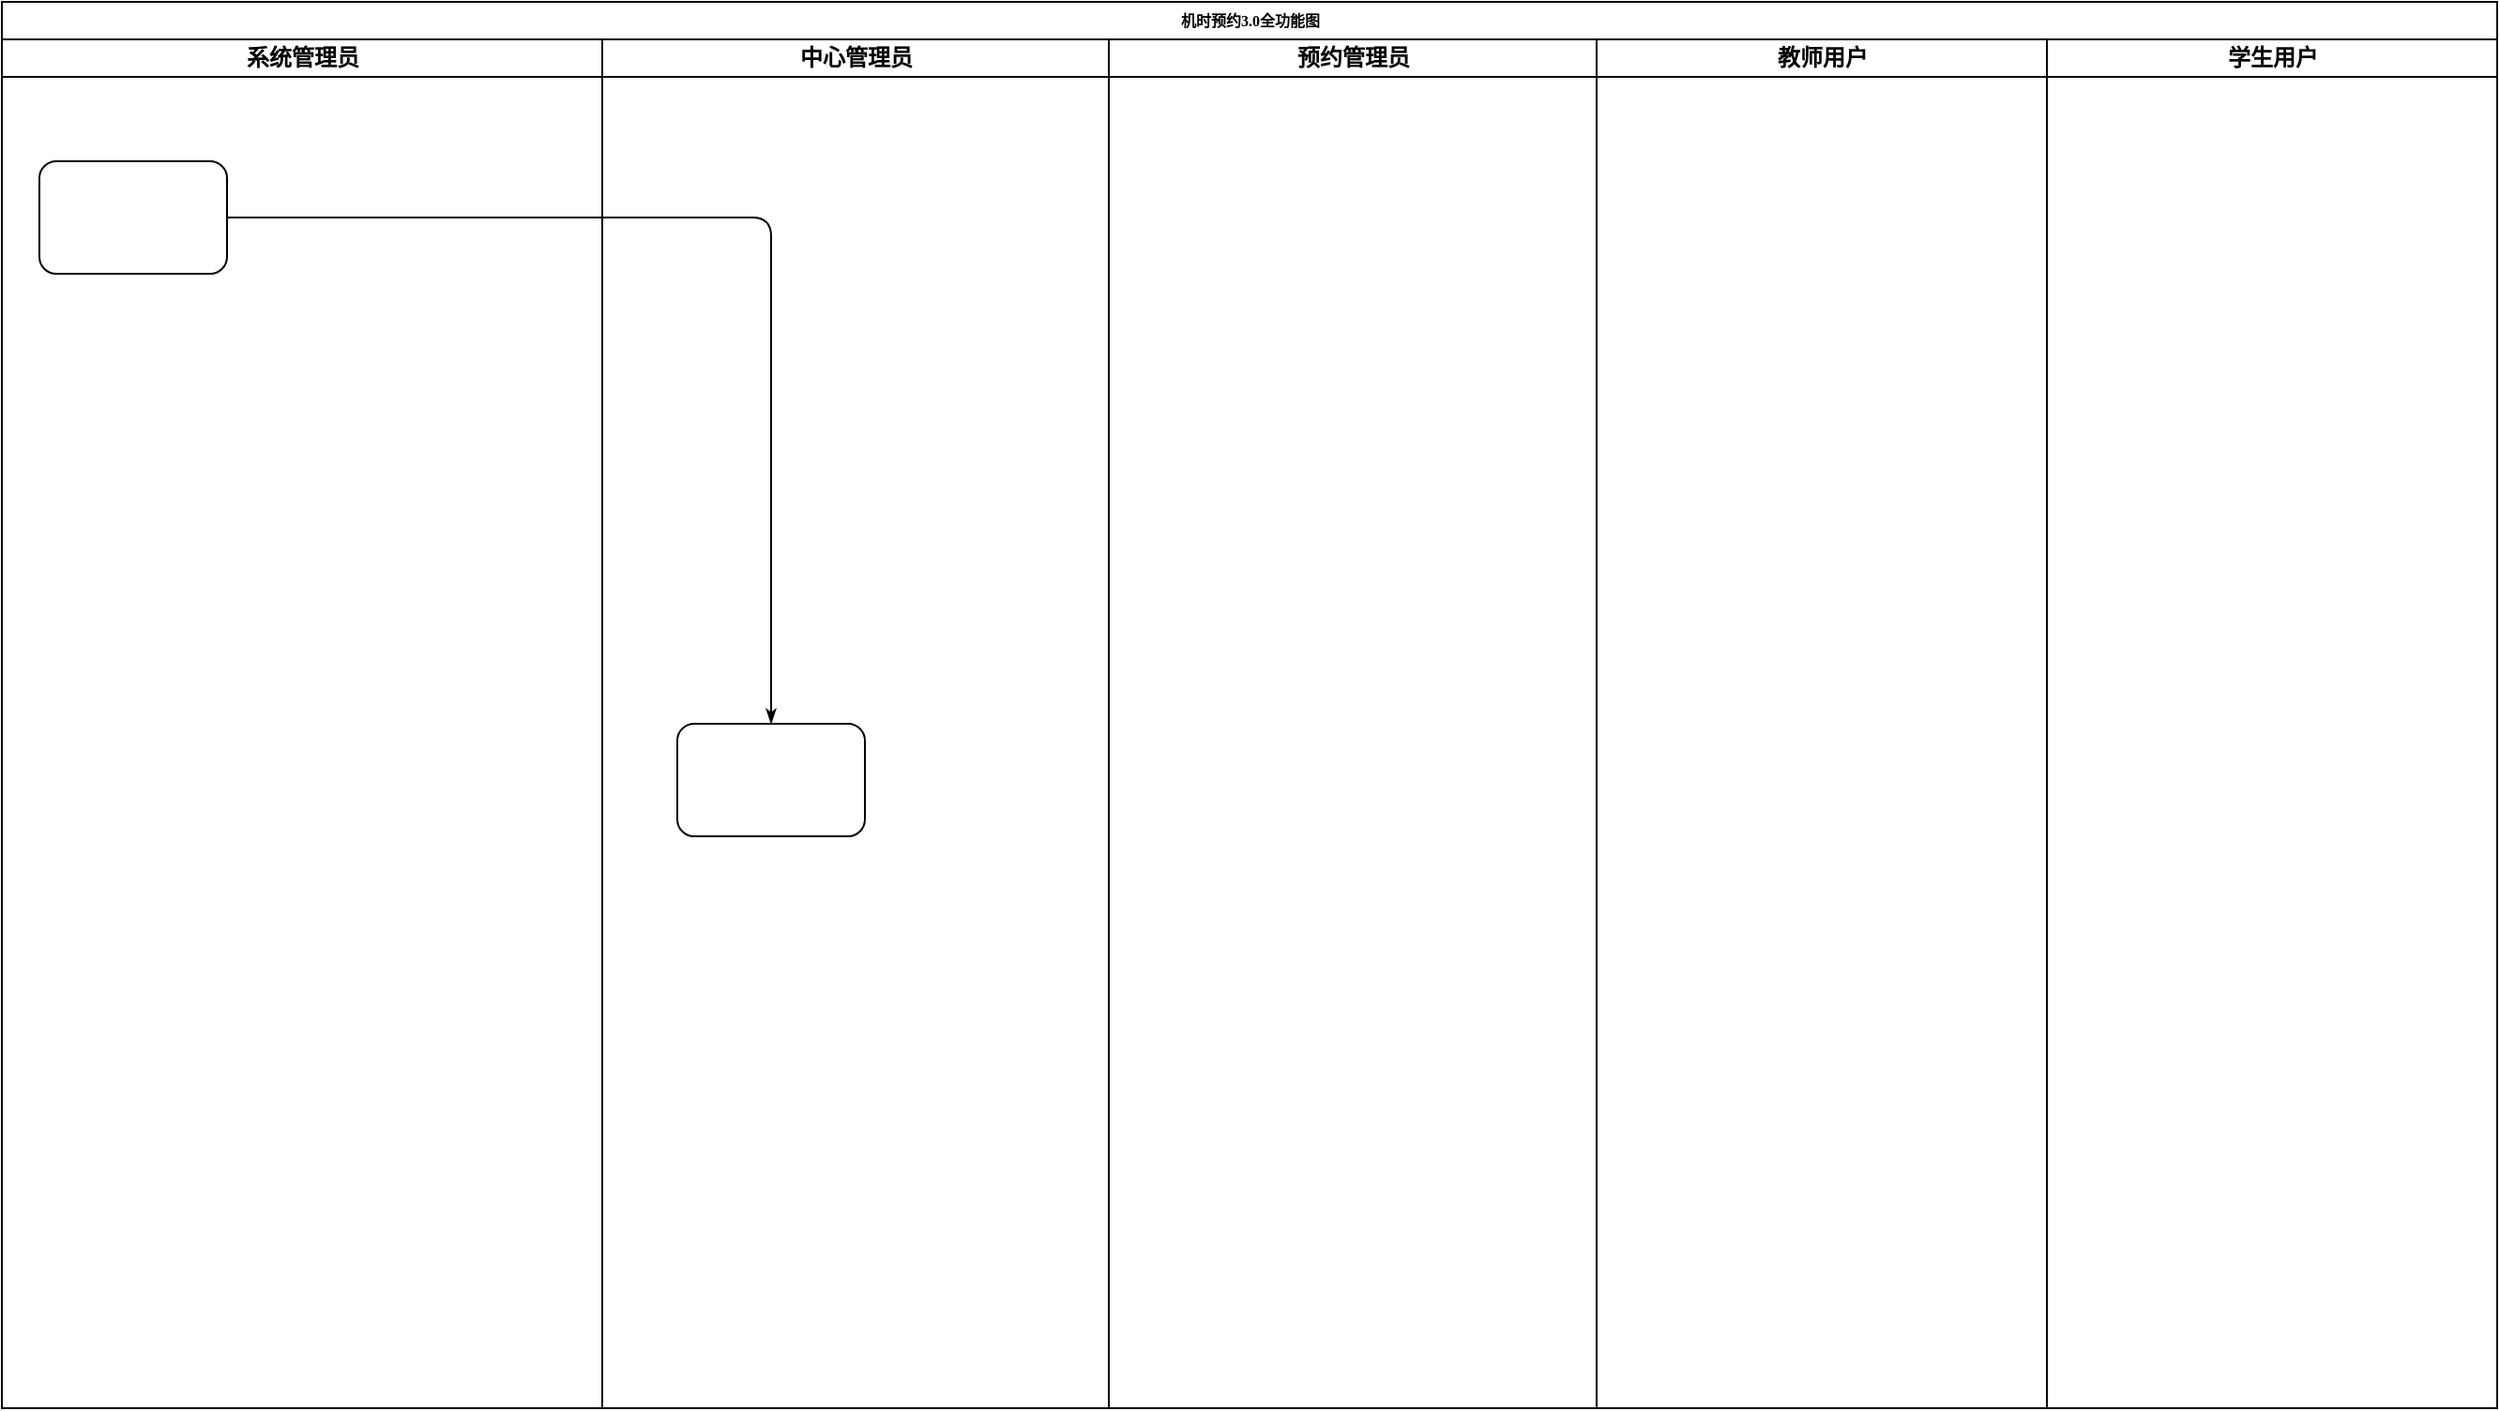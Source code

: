 <mxfile version="12.0.3" type="github" pages="1"><diagram name="Page-1" id="74e2e168-ea6b-b213-b513-2b3c1d86103e"><mxGraphModel dx="1408" dy="878" grid="1" gridSize="10" guides="1" tooltips="1" connect="1" arrows="1" fold="1" page="1" pageScale="1" pageWidth="1100" pageHeight="850" background="#ffffff" math="0" shadow="0"><root><mxCell id="0"/><mxCell id="1" parent="0"/><mxCell id="77e6c97f196da883-1" value="机时预约3.0全功能图" style="swimlane;html=1;childLayout=stackLayout;startSize=20;rounded=0;shadow=0;labelBackgroundColor=none;strokeColor=#000000;strokeWidth=1;fillColor=#ffffff;fontFamily=Verdana;fontSize=8;fontColor=#000000;align=center;" parent="1" vertex="1"><mxGeometry x="70" y="40" width="1330" height="750" as="geometry"><mxRectangle x="70" y="40" width="150" height="20" as="alternateBounds"/></mxGeometry></mxCell><mxCell id="77e6c97f196da883-2" value="系统管理员" style="swimlane;html=1;startSize=20;" parent="77e6c97f196da883-1" vertex="1"><mxGeometry y="20" width="320" height="730" as="geometry"/></mxCell><mxCell id="77e6c97f196da883-8" value="" style="rounded=1;whiteSpace=wrap;html=1;shadow=0;labelBackgroundColor=none;strokeColor=#000000;strokeWidth=1;fillColor=#ffffff;fontFamily=Verdana;fontSize=8;fontColor=#000000;align=center;" parent="77e6c97f196da883-2" vertex="1"><mxGeometry x="20" y="65" width="100" height="60" as="geometry"/></mxCell><mxCell id="77e6c97f196da883-26" style="edgeStyle=orthogonalEdgeStyle;rounded=1;html=1;labelBackgroundColor=none;startArrow=none;startFill=0;startSize=5;endArrow=classicThin;endFill=1;endSize=5;jettySize=auto;orthogonalLoop=1;strokeColor=#000000;strokeWidth=1;fontFamily=Verdana;fontSize=8;fontColor=#000000;" parent="77e6c97f196da883-1" source="77e6c97f196da883-8" target="77e6c97f196da883-11" edge="1"><mxGeometry relative="1" as="geometry"/></mxCell><mxCell id="77e6c97f196da883-3" value="中心管理员" style="swimlane;html=1;startSize=20;" parent="77e6c97f196da883-1" vertex="1"><mxGeometry x="320" y="20" width="270" height="730" as="geometry"/></mxCell><mxCell id="77e6c97f196da883-11" value="" style="rounded=1;whiteSpace=wrap;html=1;shadow=0;labelBackgroundColor=none;strokeColor=#000000;strokeWidth=1;fillColor=#ffffff;fontFamily=Verdana;fontSize=8;fontColor=#000000;align=center;" parent="77e6c97f196da883-3" vertex="1"><mxGeometry x="40" y="365" width="100" height="60" as="geometry"/></mxCell><mxCell id="77e6c97f196da883-4" value="预约管理员" style="swimlane;html=1;startSize=20;" parent="77e6c97f196da883-1" vertex="1"><mxGeometry x="590" y="20" width="260" height="730" as="geometry"/></mxCell><mxCell id="77e6c97f196da883-5" value="教师用户" style="swimlane;html=1;startSize=20;" parent="77e6c97f196da883-1" vertex="1"><mxGeometry x="850" y="20" width="240" height="730" as="geometry"/></mxCell><mxCell id="77e6c97f196da883-6" value="学生用户" style="swimlane;html=1;startSize=20;" parent="77e6c97f196da883-1" vertex="1"><mxGeometry x="1090" y="20" width="240" height="730" as="geometry"><mxRectangle x="640" y="20" width="70" height="730" as="alternateBounds"/></mxGeometry></mxCell></root></mxGraphModel></diagram></mxfile>